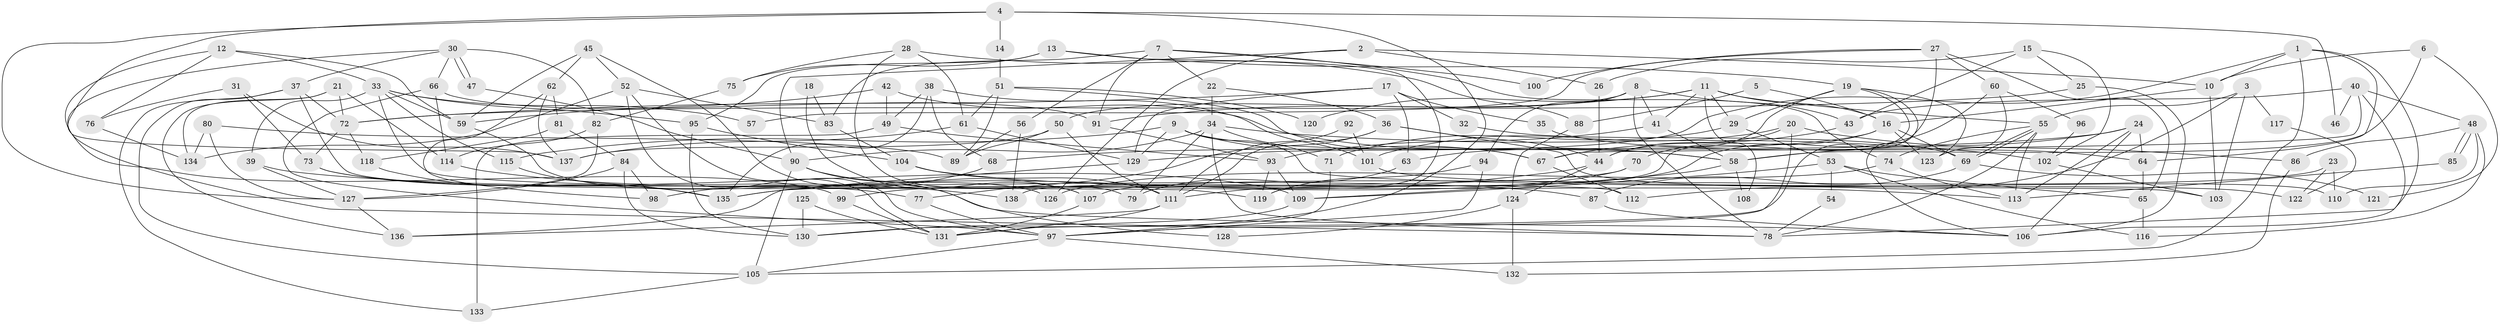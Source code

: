 // coarse degree distribution, {8: 0.07692307692307693, 5: 0.2087912087912088, 2: 0.08791208791208792, 3: 0.26373626373626374, 6: 0.12087912087912088, 9: 0.02197802197802198, 10: 0.02197802197802198, 7: 0.12087912087912088, 4: 0.07692307692307693}
// Generated by graph-tools (version 1.1) at 2025/24/03/03/25 07:24:00]
// undirected, 138 vertices, 276 edges
graph export_dot {
graph [start="1"]
  node [color=gray90,style=filled];
  1;
  2;
  3;
  4;
  5;
  6;
  7;
  8;
  9;
  10;
  11;
  12;
  13;
  14;
  15;
  16;
  17;
  18;
  19;
  20;
  21;
  22;
  23;
  24;
  25;
  26;
  27;
  28;
  29;
  30;
  31;
  32;
  33;
  34;
  35;
  36;
  37;
  38;
  39;
  40;
  41;
  42;
  43;
  44;
  45;
  46;
  47;
  48;
  49;
  50;
  51;
  52;
  53;
  54;
  55;
  56;
  57;
  58;
  59;
  60;
  61;
  62;
  63;
  64;
  65;
  66;
  67;
  68;
  69;
  70;
  71;
  72;
  73;
  74;
  75;
  76;
  77;
  78;
  79;
  80;
  81;
  82;
  83;
  84;
  85;
  86;
  87;
  88;
  89;
  90;
  91;
  92;
  93;
  94;
  95;
  96;
  97;
  98;
  99;
  100;
  101;
  102;
  103;
  104;
  105;
  106;
  107;
  108;
  109;
  110;
  111;
  112;
  113;
  114;
  115;
  116;
  117;
  118;
  119;
  120;
  121;
  122;
  123;
  124;
  125;
  126;
  127;
  128;
  129;
  130;
  131;
  132;
  133;
  134;
  135;
  136;
  137;
  138;
  1 -- 78;
  1 -- 129;
  1 -- 10;
  1 -- 64;
  1 -- 105;
  2 -- 90;
  2 -- 10;
  2 -- 26;
  2 -- 126;
  3 -- 103;
  3 -- 112;
  3 -- 55;
  3 -- 117;
  4 -- 97;
  4 -- 127;
  4 -- 14;
  4 -- 46;
  4 -- 137;
  5 -- 16;
  5 -- 88;
  6 -- 10;
  6 -- 58;
  6 -- 121;
  7 -- 22;
  7 -- 74;
  7 -- 56;
  7 -- 83;
  7 -- 91;
  7 -- 100;
  8 -- 41;
  8 -- 78;
  8 -- 43;
  8 -- 50;
  8 -- 94;
  9 -- 58;
  9 -- 67;
  9 -- 103;
  9 -- 115;
  9 -- 129;
  10 -- 16;
  10 -- 103;
  11 -- 91;
  11 -- 55;
  11 -- 16;
  11 -- 29;
  11 -- 41;
  11 -- 108;
  11 -- 120;
  12 -- 99;
  12 -- 59;
  12 -- 33;
  12 -- 76;
  13 -- 119;
  13 -- 95;
  13 -- 19;
  13 -- 75;
  14 -- 51;
  15 -- 25;
  15 -- 43;
  15 -- 26;
  15 -- 102;
  16 -- 63;
  16 -- 69;
  16 -- 70;
  16 -- 123;
  17 -- 72;
  17 -- 129;
  17 -- 32;
  17 -- 35;
  17 -- 63;
  18 -- 83;
  18 -- 107;
  19 -- 44;
  19 -- 29;
  19 -- 106;
  19 -- 123;
  19 -- 138;
  20 -- 97;
  20 -- 44;
  20 -- 86;
  20 -- 101;
  21 -- 72;
  21 -- 134;
  21 -- 114;
  21 -- 136;
  22 -- 34;
  22 -- 36;
  23 -- 110;
  23 -- 107;
  23 -- 122;
  24 -- 113;
  24 -- 106;
  24 -- 58;
  24 -- 64;
  24 -- 68;
  25 -- 106;
  25 -- 72;
  26 -- 44;
  27 -- 60;
  27 -- 130;
  27 -- 57;
  27 -- 65;
  27 -- 100;
  28 -- 75;
  28 -- 61;
  28 -- 79;
  28 -- 88;
  29 -- 53;
  29 -- 71;
  30 -- 47;
  30 -- 47;
  30 -- 66;
  30 -- 37;
  30 -- 78;
  30 -- 82;
  31 -- 73;
  31 -- 137;
  31 -- 76;
  32 -- 69;
  33 -- 59;
  33 -- 39;
  33 -- 57;
  33 -- 95;
  33 -- 115;
  33 -- 119;
  34 -- 102;
  34 -- 78;
  34 -- 71;
  34 -- 79;
  34 -- 90;
  35 -- 64;
  36 -- 111;
  36 -- 77;
  36 -- 44;
  36 -- 110;
  37 -- 105;
  37 -- 72;
  37 -- 112;
  37 -- 133;
  38 -- 49;
  38 -- 135;
  38 -- 68;
  38 -- 101;
  39 -- 127;
  39 -- 87;
  40 -- 106;
  40 -- 48;
  40 -- 43;
  40 -- 46;
  40 -- 67;
  41 -- 58;
  41 -- 93;
  42 -- 49;
  42 -- 59;
  42 -- 58;
  43 -- 67;
  44 -- 124;
  44 -- 135;
  45 -- 52;
  45 -- 106;
  45 -- 59;
  45 -- 62;
  47 -- 90;
  48 -- 85;
  48 -- 85;
  48 -- 116;
  48 -- 86;
  48 -- 110;
  49 -- 133;
  49 -- 93;
  50 -- 111;
  50 -- 89;
  50 -- 137;
  51 -- 67;
  51 -- 89;
  51 -- 61;
  51 -- 120;
  52 -- 97;
  52 -- 131;
  52 -- 83;
  52 -- 134;
  53 -- 65;
  53 -- 54;
  53 -- 109;
  53 -- 116;
  54 -- 78;
  55 -- 69;
  55 -- 69;
  55 -- 74;
  55 -- 78;
  55 -- 113;
  56 -- 89;
  56 -- 138;
  58 -- 108;
  58 -- 109;
  59 -- 126;
  60 -- 111;
  60 -- 123;
  60 -- 96;
  61 -- 137;
  61 -- 129;
  62 -- 137;
  62 -- 81;
  62 -- 98;
  63 -- 79;
  64 -- 65;
  65 -- 116;
  66 -- 114;
  66 -- 91;
  66 -- 97;
  67 -- 112;
  68 -- 98;
  69 -- 87;
  69 -- 121;
  70 -- 135;
  70 -- 99;
  71 -- 131;
  72 -- 118;
  72 -- 73;
  73 -- 109;
  73 -- 77;
  74 -- 113;
  74 -- 126;
  75 -- 82;
  76 -- 134;
  77 -- 97;
  80 -- 127;
  80 -- 134;
  80 -- 89;
  81 -- 84;
  81 -- 118;
  82 -- 114;
  82 -- 127;
  83 -- 104;
  84 -- 98;
  84 -- 127;
  84 -- 130;
  85 -- 113;
  86 -- 132;
  87 -- 106;
  88 -- 124;
  90 -- 105;
  90 -- 107;
  90 -- 128;
  91 -- 93;
  92 -- 101;
  92 -- 111;
  93 -- 109;
  93 -- 119;
  94 -- 119;
  94 -- 97;
  95 -- 130;
  95 -- 104;
  96 -- 102;
  97 -- 105;
  97 -- 132;
  99 -- 131;
  101 -- 122;
  102 -- 103;
  104 -- 111;
  104 -- 113;
  105 -- 133;
  107 -- 131;
  109 -- 130;
  111 -- 136;
  111 -- 131;
  114 -- 138;
  115 -- 135;
  117 -- 122;
  118 -- 135;
  124 -- 132;
  124 -- 128;
  125 -- 131;
  125 -- 130;
  127 -- 136;
  129 -- 136;
}
